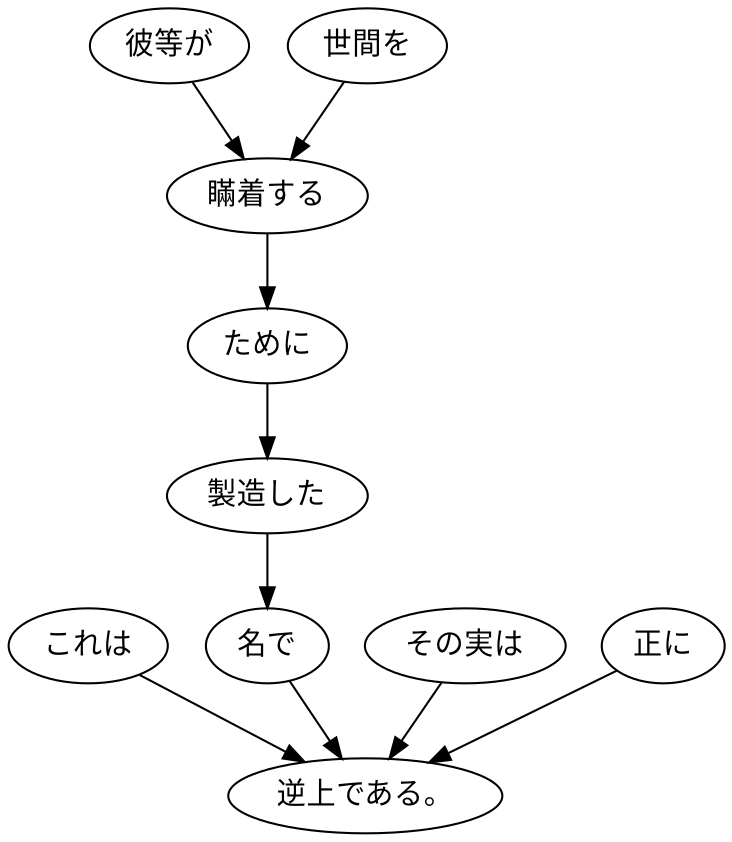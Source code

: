 digraph graph4882 {
	node0 [label="これは"];
	node1 [label="彼等が"];
	node2 [label="世間を"];
	node3 [label="瞞着する"];
	node4 [label="ために"];
	node5 [label="製造した"];
	node6 [label="名で"];
	node7 [label="その実は"];
	node8 [label="正に"];
	node9 [label="逆上である。"];
	node0 -> node9;
	node1 -> node3;
	node2 -> node3;
	node3 -> node4;
	node4 -> node5;
	node5 -> node6;
	node6 -> node9;
	node7 -> node9;
	node8 -> node9;
}
